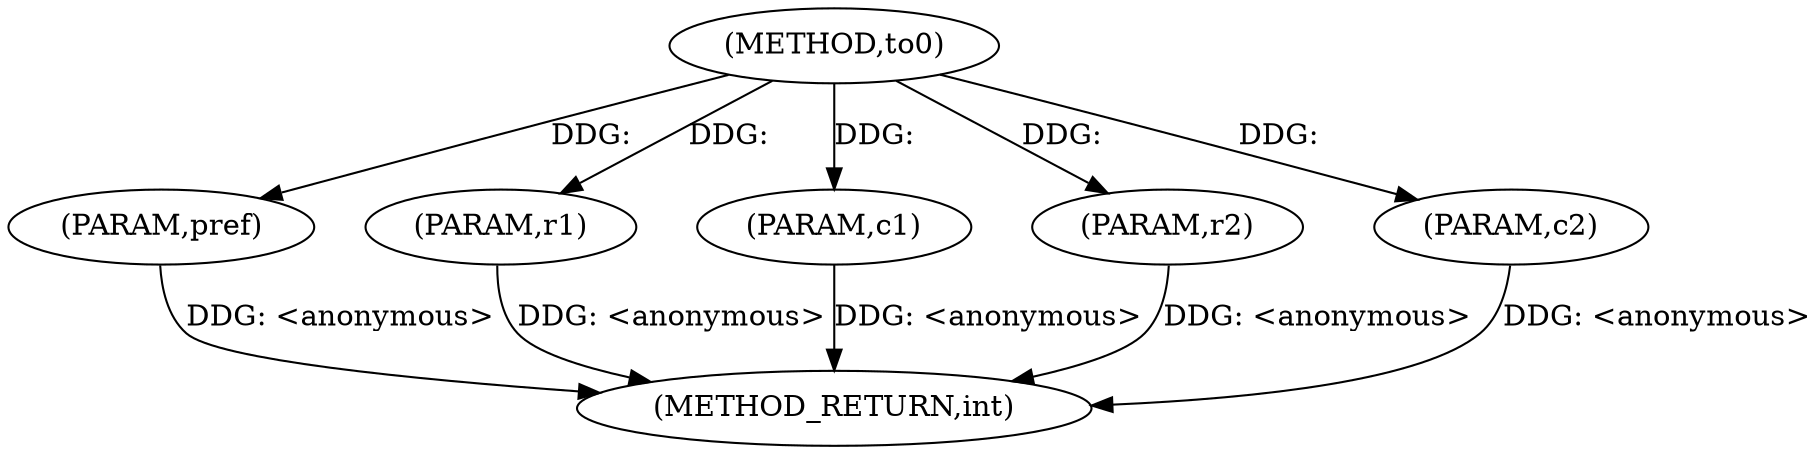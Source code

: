 digraph "to0" {  
"1000102" [label = "(METHOD,to0)" ]
"1000109" [label = "(METHOD_RETURN,int)" ]
"1000103" [label = "(PARAM,pref)" ]
"1000104" [label = "(PARAM,r1)" ]
"1000105" [label = "(PARAM,c1)" ]
"1000106" [label = "(PARAM,r2)" ]
"1000107" [label = "(PARAM,c2)" ]
  "1000103" -> "1000109"  [ label = "DDG: <anonymous>"] 
  "1000104" -> "1000109"  [ label = "DDG: <anonymous>"] 
  "1000105" -> "1000109"  [ label = "DDG: <anonymous>"] 
  "1000106" -> "1000109"  [ label = "DDG: <anonymous>"] 
  "1000107" -> "1000109"  [ label = "DDG: <anonymous>"] 
  "1000102" -> "1000103"  [ label = "DDG: "] 
  "1000102" -> "1000104"  [ label = "DDG: "] 
  "1000102" -> "1000105"  [ label = "DDG: "] 
  "1000102" -> "1000106"  [ label = "DDG: "] 
  "1000102" -> "1000107"  [ label = "DDG: "] 
}
